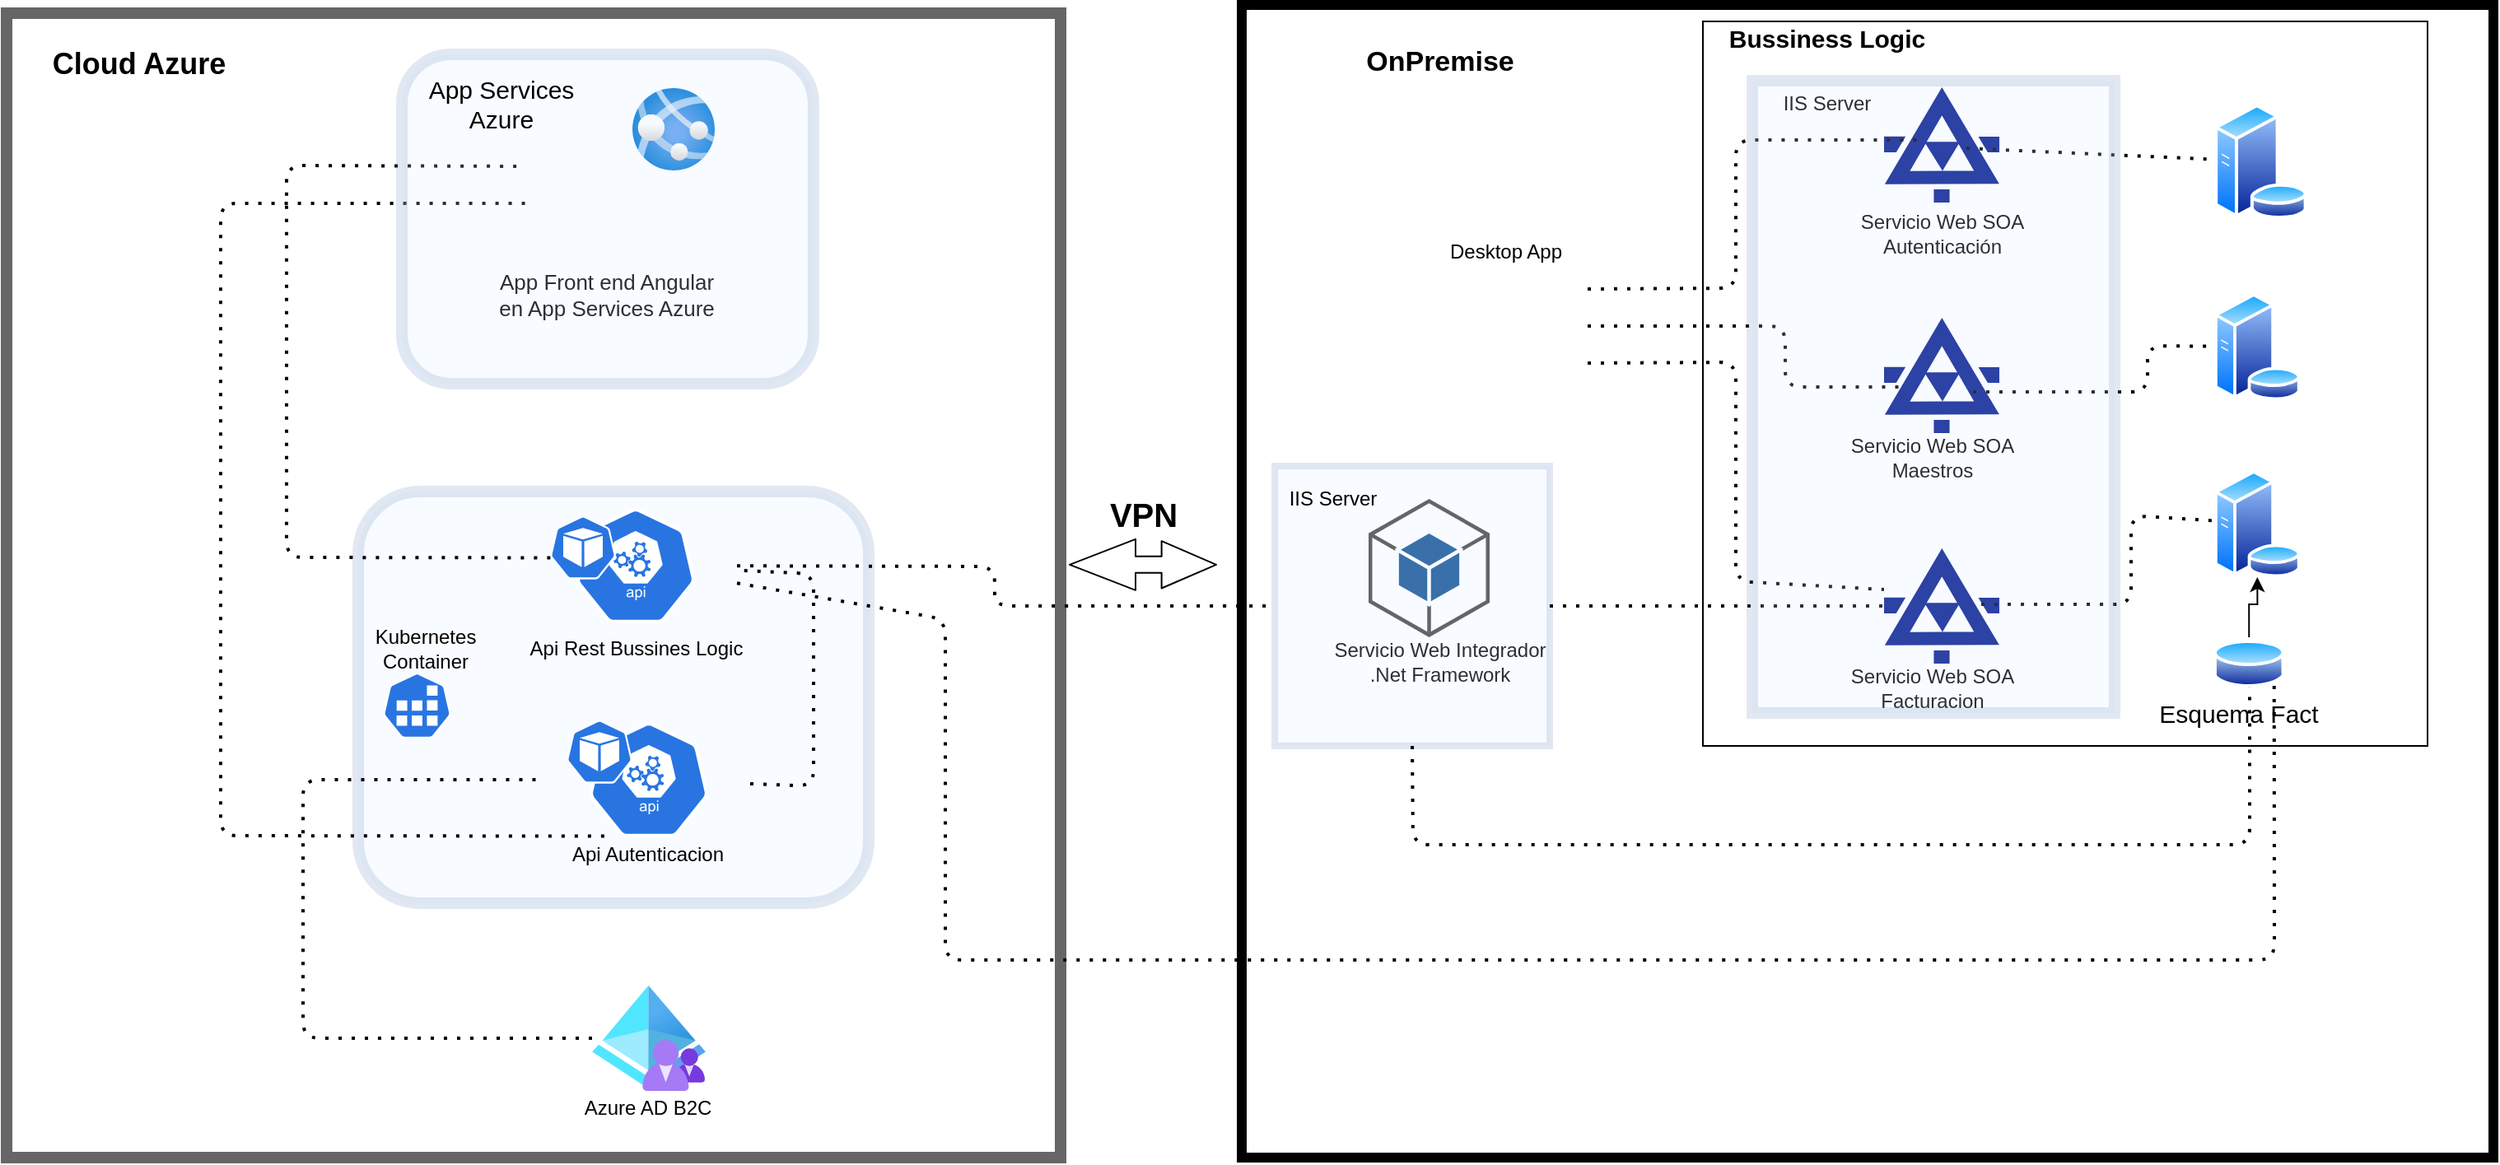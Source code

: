<mxfile version="14.6.9" type="device"><diagram id="UCoO9kNJWSX-LVTpOZyT" name="Page-1"><mxGraphModel dx="1848" dy="567" grid="1" gridSize="10" guides="1" tooltips="1" connect="1" arrows="1" fold="1" page="1" pageScale="1" pageWidth="827" pageHeight="1169" math="0" shadow="0"><root><mxCell id="0"/><mxCell id="1" parent="0"/><mxCell id="V1WZgoQjeT3aZxPV7AXR-72" value="" style="rounded=0;whiteSpace=wrap;html=1;shadow=0;glass=0;fontSize=15;strokeWidth=7;opacity=60;" vertex="1" parent="1"><mxGeometry x="-700" y="15" width="640" height="695" as="geometry"/></mxCell><mxCell id="V1WZgoQjeT3aZxPV7AXR-35" value="" style="rounded=1;whiteSpace=wrap;html=1;opacity=20;fillColor=#dae8fc;strokeColor=#6c8ebf;shadow=0;glass=0;strokeWidth=7;" vertex="1" parent="1"><mxGeometry x="-486.5" y="305.5" width="310" height="250" as="geometry"/></mxCell><mxCell id="V1WZgoQjeT3aZxPV7AXR-22" value="" style="rounded=0;whiteSpace=wrap;html=1;strokeWidth=6;" vertex="1" parent="1"><mxGeometry x="50" y="10" width="760" height="700" as="geometry"/></mxCell><mxCell id="V1WZgoQjeT3aZxPV7AXR-1" value="" style="rounded=0;whiteSpace=wrap;html=1;" vertex="1" parent="1"><mxGeometry x="330" y="20" width="440" height="440" as="geometry"/></mxCell><mxCell id="V1WZgoQjeT3aZxPV7AXR-2" value="" style="shape=image;html=1;verticalAlign=top;verticalLabelPosition=bottom;labelBackgroundColor=#ffffff;imageAspect=0;aspect=fixed;image=https://cdn0.iconfinder.com/data/icons/set-app-incredibles/24/Desktop-01-128.png" vertex="1" parent="1"><mxGeometry x="170" y="160" width="90" height="90" as="geometry"/></mxCell><mxCell id="V1WZgoQjeT3aZxPV7AXR-3" value="Desktop App" style="text;html=1;align=center;verticalAlign=middle;resizable=0;points=[];autosize=1;strokeColor=none;" vertex="1" parent="1"><mxGeometry x="170" y="150" width="80" height="20" as="geometry"/></mxCell><mxCell id="V1WZgoQjeT3aZxPV7AXR-4" value="" style="aspect=fixed;pointerEvents=1;shadow=0;dashed=0;html=1;strokeColor=none;labelPosition=center;verticalLabelPosition=bottom;verticalAlign=top;align=center;fillColor=#00188D;shape=mxgraph.mscae.enterprise.xml_web_service" vertex="1" parent="1"><mxGeometry x="440" y="60" width="70" height="70" as="geometry"/></mxCell><mxCell id="V1WZgoQjeT3aZxPV7AXR-5" value="Servicio Web SOA&lt;br&gt;Facturacion" style="text;html=1;align=center;verticalAlign=middle;resizable=0;points=[];autosize=1;strokeColor=none;" vertex="1" parent="1"><mxGeometry x="414" y="410" width="110" height="30" as="geometry"/></mxCell><mxCell id="V1WZgoQjeT3aZxPV7AXR-6" value="" style="aspect=fixed;pointerEvents=1;shadow=0;dashed=0;html=1;strokeColor=none;labelPosition=center;verticalLabelPosition=bottom;verticalAlign=top;align=center;fillColor=#00188D;shape=mxgraph.mscae.enterprise.xml_web_service" vertex="1" parent="1"><mxGeometry x="440" y="200" width="70" height="70" as="geometry"/></mxCell><mxCell id="V1WZgoQjeT3aZxPV7AXR-7" value="Servicio Web SOA&lt;br&gt;Maestros" style="text;html=1;align=center;verticalAlign=middle;resizable=0;points=[];autosize=1;strokeColor=none;" vertex="1" parent="1"><mxGeometry x="414" y="270" width="110" height="30" as="geometry"/></mxCell><mxCell id="V1WZgoQjeT3aZxPV7AXR-8" value="" style="aspect=fixed;pointerEvents=1;shadow=0;dashed=0;html=1;strokeColor=none;labelPosition=center;verticalLabelPosition=bottom;verticalAlign=top;align=center;fillColor=#00188D;shape=mxgraph.mscae.enterprise.xml_web_service" vertex="1" parent="1"><mxGeometry x="440" y="340" width="70" height="70" as="geometry"/></mxCell><mxCell id="V1WZgoQjeT3aZxPV7AXR-9" value="Servicio Web SOA&lt;br&gt;Autenticación" style="text;html=1;align=center;verticalAlign=middle;resizable=0;points=[];autosize=1;strokeColor=none;" vertex="1" parent="1"><mxGeometry x="420" y="134" width="110" height="30" as="geometry"/></mxCell><mxCell id="V1WZgoQjeT3aZxPV7AXR-10" value="" style="aspect=fixed;perimeter=ellipsePerimeter;html=1;align=center;shadow=0;dashed=0;spacingTop=3;image;image=img/lib/active_directory/database_server.svg;" vertex="1" parent="1"><mxGeometry x="640" y="70" width="57.4" height="70" as="geometry"/></mxCell><mxCell id="V1WZgoQjeT3aZxPV7AXR-11" value="" style="aspect=fixed;perimeter=ellipsePerimeter;html=1;align=center;shadow=0;dashed=0;spacingTop=3;image;image=img/lib/active_directory/database_server.svg;" vertex="1" parent="1"><mxGeometry x="640" y="185" width="53.3" height="65" as="geometry"/></mxCell><mxCell id="V1WZgoQjeT3aZxPV7AXR-12" value="Bussiness Logic" style="text;html=1;align=center;verticalAlign=middle;resizable=0;points=[];autosize=1;strokeColor=none;fontSize=15;fontStyle=1" vertex="1" parent="1"><mxGeometry x="340" y="20" width="130" height="20" as="geometry"/></mxCell><mxCell id="V1WZgoQjeT3aZxPV7AXR-13" value="" style="aspect=fixed;perimeter=ellipsePerimeter;html=1;align=center;shadow=0;dashed=0;spacingTop=3;image;image=img/lib/active_directory/database_server.svg;" vertex="1" parent="1"><mxGeometry x="640" y="292.5" width="53.3" height="65" as="geometry"/></mxCell><mxCell id="V1WZgoQjeT3aZxPV7AXR-14" value="" style="endArrow=none;dashed=1;html=1;dashPattern=1 3;strokeWidth=2;exitX=0.843;exitY=0.486;exitDx=0;exitDy=0;exitPerimeter=0;" edge="1" parent="1" source="V1WZgoQjeT3aZxPV7AXR-8" target="V1WZgoQjeT3aZxPV7AXR-13"><mxGeometry width="50" height="50" relative="1" as="geometry"><mxPoint x="540" y="380" as="sourcePoint"/><mxPoint x="590" y="330" as="targetPoint"/><Array as="points"><mxPoint x="590" y="374"/><mxPoint x="590" y="320"/></Array></mxGeometry></mxCell><mxCell id="V1WZgoQjeT3aZxPV7AXR-15" value="" style="endArrow=none;dashed=1;html=1;dashPattern=1 3;strokeWidth=2;exitX=0.714;exitY=0.529;exitDx=0;exitDy=0;exitPerimeter=0;" edge="1" parent="1" source="V1WZgoQjeT3aZxPV7AXR-4" target="V1WZgoQjeT3aZxPV7AXR-10"><mxGeometry width="50" height="50" relative="1" as="geometry"><mxPoint x="560" y="120" as="sourcePoint"/><mxPoint x="610" y="70" as="targetPoint"/></mxGeometry></mxCell><mxCell id="V1WZgoQjeT3aZxPV7AXR-16" value="" style="endArrow=none;dashed=1;html=1;dashPattern=1 3;strokeWidth=2;exitX=0.771;exitY=0.643;exitDx=0;exitDy=0;exitPerimeter=0;" edge="1" parent="1" source="V1WZgoQjeT3aZxPV7AXR-6" target="V1WZgoQjeT3aZxPV7AXR-11"><mxGeometry width="50" height="50" relative="1" as="geometry"><mxPoint x="550" y="220" as="sourcePoint"/><mxPoint x="600" y="170" as="targetPoint"/><Array as="points"><mxPoint x="600" y="245"/><mxPoint x="600" y="217"/></Array></mxGeometry></mxCell><mxCell id="V1WZgoQjeT3aZxPV7AXR-17" value="" style="endArrow=none;dashed=1;html=1;dashPattern=1 3;strokeWidth=2;exitX=1;exitY=0.25;exitDx=0;exitDy=0;entryX=0.329;entryY=0.457;entryDx=0;entryDy=0;entryPerimeter=0;" edge="1" parent="1" source="V1WZgoQjeT3aZxPV7AXR-2" target="V1WZgoQjeT3aZxPV7AXR-4"><mxGeometry width="50" height="50" relative="1" as="geometry"><mxPoint x="240" y="430" as="sourcePoint"/><mxPoint x="290" y="380" as="targetPoint"/><Array as="points"><mxPoint x="350" y="182"/><mxPoint x="350" y="92"/></Array></mxGeometry></mxCell><mxCell id="V1WZgoQjeT3aZxPV7AXR-18" value="" style="endArrow=none;dashed=1;html=1;dashPattern=1 3;strokeWidth=2;exitX=1;exitY=0.5;exitDx=0;exitDy=0;entryX=0.157;entryY=0.6;entryDx=0;entryDy=0;entryPerimeter=0;" edge="1" parent="1" source="V1WZgoQjeT3aZxPV7AXR-2" target="V1WZgoQjeT3aZxPV7AXR-6"><mxGeometry width="50" height="50" relative="1" as="geometry"><mxPoint x="250" y="440" as="sourcePoint"/><mxPoint x="300" y="390" as="targetPoint"/><Array as="points"><mxPoint x="380" y="205"/><mxPoint x="380" y="242"/></Array></mxGeometry></mxCell><mxCell id="V1WZgoQjeT3aZxPV7AXR-19" value="" style="endArrow=none;dashed=1;html=1;dashPattern=1 3;strokeWidth=2;entryX=0;entryY=0.357;entryDx=0;entryDy=0;entryPerimeter=0;exitX=1;exitY=0.75;exitDx=0;exitDy=0;" edge="1" parent="1" source="V1WZgoQjeT3aZxPV7AXR-2" target="V1WZgoQjeT3aZxPV7AXR-8"><mxGeometry width="50" height="50" relative="1" as="geometry"><mxPoint x="260" y="450" as="sourcePoint"/><mxPoint x="310" y="400" as="targetPoint"/><Array as="points"><mxPoint x="350" y="227"/><mxPoint x="350" y="360"/></Array></mxGeometry></mxCell><mxCell id="V1WZgoQjeT3aZxPV7AXR-20" value="OnPremise" style="text;html=1;strokeColor=none;fillColor=none;align=center;verticalAlign=middle;whiteSpace=wrap;rounded=0;strokeWidth=7;fontSize=17;fontStyle=1" vertex="1" parent="1"><mxGeometry x="127.5" y="30" width="85" height="30" as="geometry"/></mxCell><mxCell id="V1WZgoQjeT3aZxPV7AXR-25" value="" style="aspect=fixed;html=1;points=[];align=center;image;fontSize=12;image=img/lib/azure2/app_services/App_Services.svg;" vertex="1" parent="1"><mxGeometry x="-320" y="60.5" width="50" height="50" as="geometry"/></mxCell><mxCell id="V1WZgoQjeT3aZxPV7AXR-24" value="" style="shape=image;html=1;verticalAlign=top;verticalLabelPosition=bottom;labelBackgroundColor=#ffffff;imageAspect=0;aspect=fixed;image=https://cdn4.iconfinder.com/data/icons/logos-and-brands/512/21_Angular_logo_logos-128.png" vertex="1" parent="1"><mxGeometry x="-385" y="85.5" width="90" height="90" as="geometry"/></mxCell><mxCell id="V1WZgoQjeT3aZxPV7AXR-26" value="&lt;font style=&quot;font-size: 13px&quot;&gt;App Front end Angular&lt;br&gt;en App Services Azure&lt;/font&gt;" style="text;html=1;align=center;verticalAlign=middle;resizable=0;points=[];autosize=1;strokeColor=none;" vertex="1" parent="1"><mxGeometry x="-411.5" y="170.5" width="150" height="30" as="geometry"/></mxCell><mxCell id="V1WZgoQjeT3aZxPV7AXR-27" value="" style="html=1;dashed=0;whitespace=wrap;fillColor=#2875E2;strokeColor=#ffffff;points=[[0.005,0.63,0],[0.1,0.2,0],[0.9,0.2,0],[0.5,0,0],[0.995,0.63,0],[0.72,0.99,0],[0.5,1,0],[0.28,0.99,0]];shape=mxgraph.kubernetes.icon;prIcon=api" vertex="1" parent="1"><mxGeometry x="-379.5" y="315.5" width="123" height="70" as="geometry"/></mxCell><mxCell id="V1WZgoQjeT3aZxPV7AXR-28" value="Api Rest Bussines Logic" style="text;html=1;align=center;verticalAlign=middle;resizable=0;points=[];autosize=1;strokeColor=none;" vertex="1" parent="1"><mxGeometry x="-388.5" y="390.5" width="140" height="20" as="geometry"/></mxCell><mxCell id="V1WZgoQjeT3aZxPV7AXR-29" value="" style="html=1;dashed=0;whitespace=wrap;fillColor=#2875E2;strokeColor=#ffffff;points=[[0.005,0.63,0],[0.1,0.2,0],[0.9,0.2,0],[0.5,0,0],[0.995,0.63,0],[0.72,0.99,0],[0.5,1,0],[0.28,0.99,0]];shape=mxgraph.kubernetes.icon;prIcon=api" vertex="1" parent="1"><mxGeometry x="-371.5" y="445.5" width="123" height="70" as="geometry"/></mxCell><mxCell id="V1WZgoQjeT3aZxPV7AXR-30" value="Api Autenticacion" style="text;html=1;align=center;verticalAlign=middle;resizable=0;points=[];autosize=1;strokeColor=none;" vertex="1" parent="1"><mxGeometry x="-366.5" y="515.5" width="110" height="20" as="geometry"/></mxCell><mxCell id="V1WZgoQjeT3aZxPV7AXR-31" value="" style="aspect=fixed;html=1;points=[];align=center;image;fontSize=12;image=img/lib/azure2/identity/Azure_AD_B2C.svg;" vertex="1" parent="1"><mxGeometry x="-344.5" y="605.5" width="69" height="64" as="geometry"/></mxCell><mxCell id="V1WZgoQjeT3aZxPV7AXR-32" value="Azure AD B2C" style="text;html=1;align=center;verticalAlign=middle;resizable=0;points=[];autosize=1;strokeColor=none;" vertex="1" parent="1"><mxGeometry x="-356.5" y="669.5" width="90" height="20" as="geometry"/></mxCell><mxCell id="V1WZgoQjeT3aZxPV7AXR-34" value="IIS Server" style="text;html=1;align=center;verticalAlign=middle;resizable=0;points=[];autosize=1;strokeColor=none;" vertex="1" parent="1"><mxGeometry x="370" y="60" width="70" height="20" as="geometry"/></mxCell><mxCell id="V1WZgoQjeT3aZxPV7AXR-36" value="" style="html=1;dashed=0;whitespace=wrap;fillColor=#2875E2;strokeColor=#ffffff;points=[[0.005,0.63,0],[0.1,0.2,0],[0.9,0.2,0],[0.5,0,0],[0.995,0.63,0],[0.72,0.99,0],[0.5,1,0],[0.28,0.99,0]];shape=mxgraph.kubernetes.icon;prIcon=job;" vertex="1" parent="1"><mxGeometry x="-471.5" y="410.5" width="41.5" height="50" as="geometry"/></mxCell><mxCell id="V1WZgoQjeT3aZxPV7AXR-37" value="" style="html=1;dashed=0;whitespace=wrap;fillColor=#2875E2;strokeColor=#ffffff;points=[[0.005,0.63,0],[0.1,0.2,0],[0.9,0.2,0],[0.5,0,0],[0.995,0.63,0],[0.72,0.99,0],[0.5,1,0],[0.28,0.99,0]];shape=mxgraph.kubernetes.icon;prIcon=pod" vertex="1" parent="1"><mxGeometry x="-370" y="315.5" width="40" height="48" as="geometry"/></mxCell><mxCell id="V1WZgoQjeT3aZxPV7AXR-38" value="" style="html=1;dashed=0;whitespace=wrap;fillColor=#2875E2;strokeColor=#ffffff;points=[[0.005,0.63,0],[0.1,0.2,0],[0.9,0.2,0],[0.5,0,0],[0.995,0.63,0],[0.72,0.99,0],[0.5,1,0],[0.28,0.99,0]];shape=mxgraph.kubernetes.icon;prIcon=pod" vertex="1" parent="1"><mxGeometry x="-360" y="439.5" width="40" height="48" as="geometry"/></mxCell><mxCell id="V1WZgoQjeT3aZxPV7AXR-39" value="Kubernetes&lt;br&gt;Container" style="text;html=1;align=center;verticalAlign=middle;resizable=0;points=[];autosize=1;strokeColor=none;" vertex="1" parent="1"><mxGeometry x="-486.5" y="385.5" width="80" height="30" as="geometry"/></mxCell><mxCell id="V1WZgoQjeT3aZxPV7AXR-47" value="" style="outlineConnect=0;dashed=0;verticalLabelPosition=bottom;verticalAlign=top;align=center;html=1;shape=mxgraph.aws3.android;fillColor=#115193;gradientColor=none;strokeWidth=4;" vertex="1" parent="1"><mxGeometry x="127" y="310" width="73.5" height="84" as="geometry"/></mxCell><mxCell id="V1WZgoQjeT3aZxPV7AXR-48" value="Servicio Web Integrador&lt;br&gt;.Net Framework" style="text;html=1;align=center;verticalAlign=middle;resizable=0;points=[];autosize=1;strokeColor=none;" vertex="1" parent="1"><mxGeometry x="100" y="394" width="140" height="30" as="geometry"/></mxCell><mxCell id="V1WZgoQjeT3aZxPV7AXR-49" value="" style="rounded=0;whiteSpace=wrap;html=1;opacity=20;strokeWidth=4;fillColor=#dae8fc;strokeColor=#6c8ebf;" vertex="1" parent="1"><mxGeometry x="70" y="290" width="167" height="170" as="geometry"/></mxCell><mxCell id="V1WZgoQjeT3aZxPV7AXR-50" value="IIS Server" style="text;html=1;align=center;verticalAlign=middle;resizable=0;points=[];autosize=1;strokeColor=none;" vertex="1" parent="1"><mxGeometry x="70" y="300" width="70" height="20" as="geometry"/></mxCell><mxCell id="V1WZgoQjeT3aZxPV7AXR-56" value="" style="endArrow=none;dashed=1;html=1;dashPattern=1 3;strokeWidth=2;fontSize=15;exitX=0.5;exitY=1;exitDx=0;exitDy=0;" edge="1" parent="1" source="V1WZgoQjeT3aZxPV7AXR-49"><mxGeometry width="50" height="50" relative="1" as="geometry"><mxPoint x="270" y="570" as="sourcePoint"/><mxPoint x="662" y="424" as="targetPoint"/><Array as="points"><mxPoint x="154" y="520"/><mxPoint x="662" y="520"/></Array></mxGeometry></mxCell><mxCell id="V1WZgoQjeT3aZxPV7AXR-57" value="" style="endArrow=none;dashed=1;html=1;dashPattern=1 3;strokeWidth=2;fontSize=15;exitX=1;exitY=0.5;exitDx=0;exitDy=0;" edge="1" parent="1" source="V1WZgoQjeT3aZxPV7AXR-49" target="V1WZgoQjeT3aZxPV7AXR-8"><mxGeometry width="50" height="50" relative="1" as="geometry"><mxPoint x="300" y="610" as="sourcePoint"/><mxPoint x="350" y="560" as="targetPoint"/></mxGeometry></mxCell><mxCell id="V1WZgoQjeT3aZxPV7AXR-58" value="Esquema Fact" style="text;html=1;align=center;verticalAlign=middle;resizable=0;points=[];autosize=1;strokeColor=none;fontSize=15;" vertex="1" parent="1"><mxGeometry x="600" y="430" width="110" height="20" as="geometry"/></mxCell><mxCell id="V1WZgoQjeT3aZxPV7AXR-60" style="edgeStyle=orthogonalEdgeStyle;rounded=0;orthogonalLoop=1;jettySize=auto;html=1;entryX=0.5;entryY=1;entryDx=0;entryDy=0;fontSize=15;" edge="1" parent="1" source="V1WZgoQjeT3aZxPV7AXR-59" target="V1WZgoQjeT3aZxPV7AXR-13"><mxGeometry relative="1" as="geometry"/></mxCell><mxCell id="V1WZgoQjeT3aZxPV7AXR-59" value="" style="aspect=fixed;perimeter=ellipsePerimeter;html=1;align=center;shadow=0;dashed=0;spacingTop=3;image;image=img/lib/active_directory/database.svg;fontSize=15;strokeWidth=7;" vertex="1" parent="1"><mxGeometry x="640" y="394" width="43.24" height="32" as="geometry"/></mxCell><mxCell id="V1WZgoQjeT3aZxPV7AXR-61" value="" style="endArrow=none;dashed=1;html=1;dashPattern=1 3;strokeWidth=2;fontSize=15;exitX=0.005;exitY=0.63;exitDx=0;exitDy=0;exitPerimeter=0;entryX=0;entryY=0.25;entryDx=0;entryDy=0;" edge="1" parent="1" source="V1WZgoQjeT3aZxPV7AXR-37" target="V1WZgoQjeT3aZxPV7AXR-24"><mxGeometry width="50" height="50" relative="1" as="geometry"><mxPoint x="-530" y="275.5" as="sourcePoint"/><mxPoint x="-440" y="117.5" as="targetPoint"/><Array as="points"><mxPoint x="-530" y="345.5"/><mxPoint x="-530" y="107.5"/></Array></mxGeometry></mxCell><mxCell id="V1WZgoQjeT3aZxPV7AXR-63" value="" style="endArrow=none;dashed=1;html=1;dashPattern=1 3;strokeWidth=2;fontSize=15;entryX=0;entryY=0.5;entryDx=0;entryDy=0;exitX=0.28;exitY=0.99;exitDx=0;exitDy=0;exitPerimeter=0;" edge="1" parent="1" source="V1WZgoQjeT3aZxPV7AXR-29" target="V1WZgoQjeT3aZxPV7AXR-24"><mxGeometry width="50" height="50" relative="1" as="geometry"><mxPoint x="-510" y="265.5" as="sourcePoint"/><mxPoint x="-460" y="215.5" as="targetPoint"/><Array as="points"><mxPoint x="-570" y="514.5"/><mxPoint x="-570" y="130.5"/></Array></mxGeometry></mxCell><mxCell id="V1WZgoQjeT3aZxPV7AXR-65" value="" style="endArrow=none;dashed=1;html=1;dashPattern=1 3;strokeWidth=2;fontSize=15;" edge="1" parent="1" source="V1WZgoQjeT3aZxPV7AXR-29" target="V1WZgoQjeT3aZxPV7AXR-27"><mxGeometry width="50" height="50" relative="1" as="geometry"><mxPoint x="-100" y="545.5" as="sourcePoint"/><mxPoint x="-50" y="495.5" as="targetPoint"/><Array as="points"><mxPoint x="-210" y="484.5"/><mxPoint x="-210" y="355.5"/></Array></mxGeometry></mxCell><mxCell id="V1WZgoQjeT3aZxPV7AXR-66" value="" style="endArrow=none;dashed=1;html=1;dashPattern=1 3;strokeWidth=2;fontSize=15;startSize=13;targetPerimeterSpacing=2;" edge="1" parent="1" source="V1WZgoQjeT3aZxPV7AXR-31" target="V1WZgoQjeT3aZxPV7AXR-29"><mxGeometry width="50" height="50" relative="1" as="geometry"><mxPoint x="-570" y="685.5" as="sourcePoint"/><mxPoint x="-520" y="635.5" as="targetPoint"/><Array as="points"><mxPoint x="-520" y="637.5"/><mxPoint x="-520" y="480.5"/></Array></mxGeometry></mxCell><mxCell id="V1WZgoQjeT3aZxPV7AXR-67" value="" style="endArrow=none;dashed=1;html=1;dashPattern=1 3;strokeWidth=2;fontSize=15;startSize=13;targetPerimeterSpacing=2;" edge="1" parent="1" source="V1WZgoQjeT3aZxPV7AXR-27" target="V1WZgoQjeT3aZxPV7AXR-49"><mxGeometry width="50" height="50" relative="1" as="geometry"><mxPoint x="-80" y="430" as="sourcePoint"/><mxPoint x="-30" y="380" as="targetPoint"/><Array as="points"><mxPoint x="-100" y="351"/><mxPoint x="-100" y="375"/></Array></mxGeometry></mxCell><mxCell id="V1WZgoQjeT3aZxPV7AXR-68" value="" style="rounded=0;whiteSpace=wrap;html=1;fontSize=15;strokeWidth=7;opacity=20;fillColor=#dae8fc;strokeColor=#6c8ebf;" vertex="1" parent="1"><mxGeometry x="360" y="56" width="220" height="384" as="geometry"/></mxCell><mxCell id="V1WZgoQjeT3aZxPV7AXR-70" value="" style="rounded=1;whiteSpace=wrap;html=1;fontSize=15;strokeWidth=7;opacity=20;fillColor=#dae8fc;strokeColor=#6c8ebf;" vertex="1" parent="1"><mxGeometry x="-460" y="40" width="250" height="200" as="geometry"/></mxCell><mxCell id="V1WZgoQjeT3aZxPV7AXR-71" value="App Services&lt;br&gt;Azure" style="text;html=1;align=center;verticalAlign=middle;resizable=0;points=[];autosize=1;strokeColor=none;fontSize=15;" vertex="1" parent="1"><mxGeometry x="-450" y="50" width="100" height="40" as="geometry"/></mxCell><mxCell id="V1WZgoQjeT3aZxPV7AXR-73" value="Cloud Azure" style="text;html=1;align=center;verticalAlign=middle;resizable=0;points=[];autosize=1;strokeColor=none;fontSize=18;fontStyle=1" vertex="1" parent="1"><mxGeometry x="-680" y="30.5" width="120" height="30" as="geometry"/></mxCell><mxCell id="V1WZgoQjeT3aZxPV7AXR-74" value="&lt;font style=&quot;font-size: 20px&quot;&gt;&lt;b&gt;VPN&lt;/b&gt;&lt;/font&gt;" style="text;html=1;align=center;verticalAlign=middle;resizable=0;points=[];autosize=1;strokeColor=none;fontSize=18;" vertex="1" parent="1"><mxGeometry x="-40" y="305" width="60" height="30" as="geometry"/></mxCell><mxCell id="V1WZgoQjeT3aZxPV7AXR-75" value="" style="shape=flexArrow;endArrow=classic;startArrow=classic;html=1;fontSize=18;startSize=13;targetPerimeterSpacing=2;endWidth=17.647;endSize=10.729;" edge="1" parent="1"><mxGeometry width="100" height="100" relative="1" as="geometry"><mxPoint x="-55" y="349.91" as="sourcePoint"/><mxPoint x="35" y="349.91" as="targetPoint"/></mxGeometry></mxCell><mxCell id="V1WZgoQjeT3aZxPV7AXR-76" value="" style="endArrow=none;dashed=1;html=1;dashPattern=1 3;strokeWidth=2;fontSize=18;startSize=13;targetPerimeterSpacing=2;entryX=1;entryY=1;entryDx=0;entryDy=0;" edge="1" parent="1" source="V1WZgoQjeT3aZxPV7AXR-27" target="V1WZgoQjeT3aZxPV7AXR-59"><mxGeometry width="50" height="50" relative="1" as="geometry"><mxPoint x="-30" y="580" as="sourcePoint"/><mxPoint x="20" y="530" as="targetPoint"/><Array as="points"><mxPoint x="-130" y="383"/><mxPoint x="-130" y="590"/><mxPoint x="677" y="590"/></Array></mxGeometry></mxCell></root></mxGraphModel></diagram></mxfile>